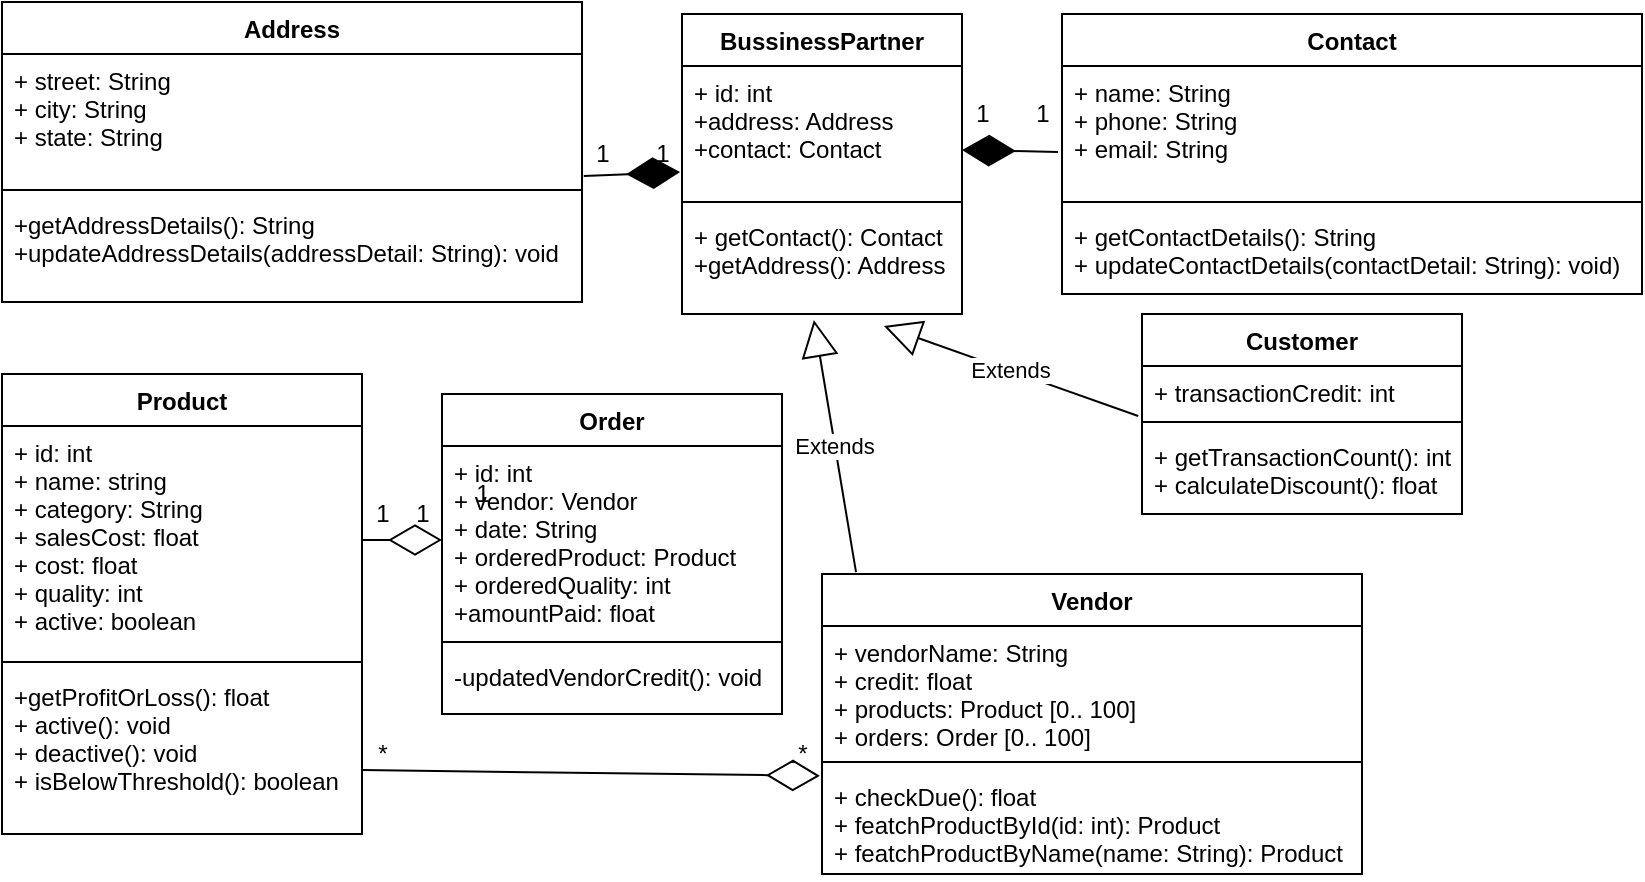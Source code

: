 <mxfile version="13.9.8" type="device"><diagram id="Bh6dqPtz-xiBgD4KNHxQ" name="Page-1"><mxGraphModel dx="1073" dy="463" grid="1" gridSize="10" guides="1" tooltips="1" connect="1" arrows="1" fold="1" page="1" pageScale="1" pageWidth="850" pageHeight="1100" math="0" shadow="0"><root><mxCell id="0"/><mxCell id="1" parent="0"/><mxCell id="uAB6S0E1YF499TWaP7wi-26" value="Address" style="swimlane;fontStyle=1;align=center;verticalAlign=top;childLayout=stackLayout;horizontal=1;startSize=26;horizontalStack=0;resizeParent=1;resizeParentMax=0;resizeLast=0;collapsible=1;marginBottom=0;" vertex="1" parent="1"><mxGeometry x="10" y="44" width="290" height="150" as="geometry"><mxRectangle x="10" y="44" width="80" height="26" as="alternateBounds"/></mxGeometry></mxCell><mxCell id="uAB6S0E1YF499TWaP7wi-27" value="+ street: String&#10;+ city: String&#10;+ state: String" style="text;strokeColor=none;fillColor=none;align=left;verticalAlign=top;spacingLeft=4;spacingRight=4;overflow=hidden;rotatable=0;points=[[0,0.5],[1,0.5]];portConstraint=eastwest;" vertex="1" parent="uAB6S0E1YF499TWaP7wi-26"><mxGeometry y="26" width="290" height="64" as="geometry"/></mxCell><mxCell id="uAB6S0E1YF499TWaP7wi-28" value="" style="line;strokeWidth=1;fillColor=none;align=left;verticalAlign=middle;spacingTop=-1;spacingLeft=3;spacingRight=3;rotatable=0;labelPosition=right;points=[];portConstraint=eastwest;" vertex="1" parent="uAB6S0E1YF499TWaP7wi-26"><mxGeometry y="90" width="290" height="8" as="geometry"/></mxCell><mxCell id="uAB6S0E1YF499TWaP7wi-29" value="+getAddressDetails(): String&#10;+updateAddressDetails(addressDetail: String): void" style="text;strokeColor=none;fillColor=none;align=left;verticalAlign=top;spacingLeft=4;spacingRight=4;overflow=hidden;rotatable=0;points=[[0,0.5],[1,0.5]];portConstraint=eastwest;" vertex="1" parent="uAB6S0E1YF499TWaP7wi-26"><mxGeometry y="98" width="290" height="52" as="geometry"/></mxCell><mxCell id="uAB6S0E1YF499TWaP7wi-30" value="BussinessPartner" style="swimlane;fontStyle=1;align=center;verticalAlign=top;childLayout=stackLayout;horizontal=1;startSize=26;horizontalStack=0;resizeParent=1;resizeParentMax=0;resizeLast=0;collapsible=1;marginBottom=0;" vertex="1" parent="1"><mxGeometry x="350" y="50" width="140" height="150" as="geometry"><mxRectangle x="370" y="50" width="130" height="26" as="alternateBounds"/></mxGeometry></mxCell><mxCell id="uAB6S0E1YF499TWaP7wi-31" value="+ id: int&#10;+address: Address&#10;+contact: Contact" style="text;strokeColor=none;fillColor=none;align=left;verticalAlign=top;spacingLeft=4;spacingRight=4;overflow=hidden;rotatable=0;points=[[0,0.5],[1,0.5]];portConstraint=eastwest;" vertex="1" parent="uAB6S0E1YF499TWaP7wi-30"><mxGeometry y="26" width="140" height="64" as="geometry"/></mxCell><mxCell id="uAB6S0E1YF499TWaP7wi-32" value="" style="line;strokeWidth=1;fillColor=none;align=left;verticalAlign=middle;spacingTop=-1;spacingLeft=3;spacingRight=3;rotatable=0;labelPosition=right;points=[];portConstraint=eastwest;" vertex="1" parent="uAB6S0E1YF499TWaP7wi-30"><mxGeometry y="90" width="140" height="8" as="geometry"/></mxCell><mxCell id="uAB6S0E1YF499TWaP7wi-33" value="+ getContact(): Contact&#10;+getAddress(): Address" style="text;strokeColor=none;fillColor=none;align=left;verticalAlign=top;spacingLeft=4;spacingRight=4;overflow=hidden;rotatable=0;points=[[0,0.5],[1,0.5]];portConstraint=eastwest;" vertex="1" parent="uAB6S0E1YF499TWaP7wi-30"><mxGeometry y="98" width="140" height="52" as="geometry"/></mxCell><mxCell id="uAB6S0E1YF499TWaP7wi-38" value="Product" style="swimlane;fontStyle=1;align=center;verticalAlign=top;childLayout=stackLayout;horizontal=1;startSize=26;horizontalStack=0;resizeParent=1;resizeParentMax=0;resizeLast=0;collapsible=1;marginBottom=0;" vertex="1" parent="1"><mxGeometry x="10" y="230" width="180" height="230" as="geometry"><mxRectangle x="10" y="230" width="80" height="26" as="alternateBounds"/></mxGeometry></mxCell><mxCell id="uAB6S0E1YF499TWaP7wi-39" value="+ id: int&#10;+ name: string&#10;+ category: String&#10;+ salesCost: float&#10;+ cost: float&#10;+ quality: int&#10;+ active: boolean" style="text;strokeColor=none;fillColor=none;align=left;verticalAlign=top;spacingLeft=4;spacingRight=4;overflow=hidden;rotatable=0;points=[[0,0.5],[1,0.5]];portConstraint=eastwest;" vertex="1" parent="uAB6S0E1YF499TWaP7wi-38"><mxGeometry y="26" width="180" height="114" as="geometry"/></mxCell><mxCell id="uAB6S0E1YF499TWaP7wi-40" value="" style="line;strokeWidth=1;fillColor=none;align=left;verticalAlign=middle;spacingTop=-1;spacingLeft=3;spacingRight=3;rotatable=0;labelPosition=right;points=[];portConstraint=eastwest;" vertex="1" parent="uAB6S0E1YF499TWaP7wi-38"><mxGeometry y="140" width="180" height="8" as="geometry"/></mxCell><mxCell id="uAB6S0E1YF499TWaP7wi-41" value="+getProfitOrLoss(): float&#10;+ active(): void&#10;+ deactive(): void&#10;+ isBelowThreshold(): boolean" style="text;strokeColor=none;fillColor=none;align=left;verticalAlign=top;spacingLeft=4;spacingRight=4;overflow=hidden;rotatable=0;points=[[0,0.5],[1,0.5]];portConstraint=eastwest;" vertex="1" parent="uAB6S0E1YF499TWaP7wi-38"><mxGeometry y="148" width="180" height="82" as="geometry"/></mxCell><mxCell id="uAB6S0E1YF499TWaP7wi-42" value="Order" style="swimlane;fontStyle=1;align=center;verticalAlign=top;childLayout=stackLayout;horizontal=1;startSize=26;horizontalStack=0;resizeParent=1;resizeParentMax=0;resizeLast=0;collapsible=1;marginBottom=0;" vertex="1" parent="1"><mxGeometry x="230" y="240" width="170" height="160" as="geometry"><mxRectangle x="230" y="240" width="70" height="26" as="alternateBounds"/></mxGeometry></mxCell><mxCell id="uAB6S0E1YF499TWaP7wi-43" value="+ id: int&#10;+ vendor: Vendor&#10;+ date: String&#10;+ orderedProduct: Product&#10;+ orderedQuality: int&#10;+amountPaid: float " style="text;strokeColor=none;fillColor=none;align=left;verticalAlign=top;spacingLeft=4;spacingRight=4;overflow=hidden;rotatable=0;points=[[0,0.5],[1,0.5]];portConstraint=eastwest;" vertex="1" parent="uAB6S0E1YF499TWaP7wi-42"><mxGeometry y="26" width="170" height="94" as="geometry"/></mxCell><mxCell id="uAB6S0E1YF499TWaP7wi-44" value="" style="line;strokeWidth=1;fillColor=none;align=left;verticalAlign=middle;spacingTop=-1;spacingLeft=3;spacingRight=3;rotatable=0;labelPosition=right;points=[];portConstraint=eastwest;" vertex="1" parent="uAB6S0E1YF499TWaP7wi-42"><mxGeometry y="120" width="170" height="8" as="geometry"/></mxCell><mxCell id="uAB6S0E1YF499TWaP7wi-45" value="-updatedVendorCredit(): void" style="text;strokeColor=none;fillColor=none;align=left;verticalAlign=top;spacingLeft=4;spacingRight=4;overflow=hidden;rotatable=0;points=[[0,0.5],[1,0.5]];portConstraint=eastwest;" vertex="1" parent="uAB6S0E1YF499TWaP7wi-42"><mxGeometry y="128" width="170" height="32" as="geometry"/></mxCell><mxCell id="uAB6S0E1YF499TWaP7wi-46" value="Vendor" style="swimlane;fontStyle=1;align=center;verticalAlign=top;childLayout=stackLayout;horizontal=1;startSize=26;horizontalStack=0;resizeParent=1;resizeParentMax=0;resizeLast=0;collapsible=1;marginBottom=0;" vertex="1" parent="1"><mxGeometry x="420" y="330" width="270" height="150" as="geometry"><mxRectangle x="425" y="410" width="70" height="26" as="alternateBounds"/></mxGeometry></mxCell><mxCell id="uAB6S0E1YF499TWaP7wi-47" value="+ vendorName: String&#10;+ credit: float&#10;+ products: Product [0.. 100]&#10;+ orders: Order [0.. 100]" style="text;strokeColor=none;fillColor=none;align=left;verticalAlign=top;spacingLeft=4;spacingRight=4;overflow=hidden;rotatable=0;points=[[0,0.5],[1,0.5]];portConstraint=eastwest;" vertex="1" parent="uAB6S0E1YF499TWaP7wi-46"><mxGeometry y="26" width="270" height="64" as="geometry"/></mxCell><mxCell id="uAB6S0E1YF499TWaP7wi-48" value="" style="line;strokeWidth=1;fillColor=none;align=left;verticalAlign=middle;spacingTop=-1;spacingLeft=3;spacingRight=3;rotatable=0;labelPosition=right;points=[];portConstraint=eastwest;" vertex="1" parent="uAB6S0E1YF499TWaP7wi-46"><mxGeometry y="90" width="270" height="8" as="geometry"/></mxCell><mxCell id="uAB6S0E1YF499TWaP7wi-49" value="+ checkDue(): float&#10;+ featchProductById(id: int): Product&#10;+ featchProductByName(name: String): Product&#10;" style="text;strokeColor=none;fillColor=none;align=left;verticalAlign=top;spacingLeft=4;spacingRight=4;overflow=hidden;rotatable=0;points=[[0,0.5],[1,0.5]];portConstraint=eastwest;" vertex="1" parent="uAB6S0E1YF499TWaP7wi-46"><mxGeometry y="98" width="270" height="52" as="geometry"/></mxCell><mxCell id="uAB6S0E1YF499TWaP7wi-50" value="Customer" style="swimlane;fontStyle=1;align=center;verticalAlign=top;childLayout=stackLayout;horizontal=1;startSize=26;horizontalStack=0;resizeParent=1;resizeParentMax=0;resizeLast=0;collapsible=1;marginBottom=0;" vertex="1" parent="1"><mxGeometry x="580" y="200" width="160" height="100" as="geometry"><mxRectangle x="620" y="230" width="90" height="26" as="alternateBounds"/></mxGeometry></mxCell><mxCell id="uAB6S0E1YF499TWaP7wi-51" value="+ transactionCredit: int" style="text;strokeColor=none;fillColor=none;align=left;verticalAlign=top;spacingLeft=4;spacingRight=4;overflow=hidden;rotatable=0;points=[[0,0.5],[1,0.5]];portConstraint=eastwest;" vertex="1" parent="uAB6S0E1YF499TWaP7wi-50"><mxGeometry y="26" width="160" height="24" as="geometry"/></mxCell><mxCell id="uAB6S0E1YF499TWaP7wi-52" value="" style="line;strokeWidth=1;fillColor=none;align=left;verticalAlign=middle;spacingTop=-1;spacingLeft=3;spacingRight=3;rotatable=0;labelPosition=right;points=[];portConstraint=eastwest;" vertex="1" parent="uAB6S0E1YF499TWaP7wi-50"><mxGeometry y="50" width="160" height="8" as="geometry"/></mxCell><mxCell id="uAB6S0E1YF499TWaP7wi-53" value="+ getTransactionCount(): int&#10;+ calculateDiscount(): float" style="text;strokeColor=none;fillColor=none;align=left;verticalAlign=top;spacingLeft=4;spacingRight=4;overflow=hidden;rotatable=0;points=[[0,0.5],[1,0.5]];portConstraint=eastwest;" vertex="1" parent="uAB6S0E1YF499TWaP7wi-50"><mxGeometry y="58" width="160" height="42" as="geometry"/></mxCell><mxCell id="uAB6S0E1YF499TWaP7wi-54" value="Contact" style="swimlane;fontStyle=1;align=center;verticalAlign=top;childLayout=stackLayout;horizontal=1;startSize=26;horizontalStack=0;resizeParent=1;resizeParentMax=0;resizeLast=0;collapsible=1;marginBottom=0;" vertex="1" parent="1"><mxGeometry x="540" y="50" width="290" height="140" as="geometry"><mxRectangle x="540" y="50" width="100" height="26" as="alternateBounds"/></mxGeometry></mxCell><mxCell id="uAB6S0E1YF499TWaP7wi-55" value="+ name: String&#10;+ phone: String&#10;+ email: String&#10; &#10;" style="text;strokeColor=none;fillColor=none;align=left;verticalAlign=top;spacingLeft=4;spacingRight=4;overflow=hidden;rotatable=0;points=[[0,0.5],[1,0.5]];portConstraint=eastwest;" vertex="1" parent="uAB6S0E1YF499TWaP7wi-54"><mxGeometry y="26" width="290" height="64" as="geometry"/></mxCell><mxCell id="uAB6S0E1YF499TWaP7wi-56" value="" style="line;strokeWidth=1;fillColor=none;align=left;verticalAlign=middle;spacingTop=-1;spacingLeft=3;spacingRight=3;rotatable=0;labelPosition=right;points=[];portConstraint=eastwest;" vertex="1" parent="uAB6S0E1YF499TWaP7wi-54"><mxGeometry y="90" width="290" height="8" as="geometry"/></mxCell><mxCell id="uAB6S0E1YF499TWaP7wi-57" value="+ getContactDetails(): String&#10;+ updateContactDetails(contactDetail: String): void)" style="text;strokeColor=none;fillColor=none;align=left;verticalAlign=top;spacingLeft=4;spacingRight=4;overflow=hidden;rotatable=0;points=[[0,0.5],[1,0.5]];portConstraint=eastwest;" vertex="1" parent="uAB6S0E1YF499TWaP7wi-54"><mxGeometry y="98" width="290" height="42" as="geometry"/></mxCell><mxCell id="uAB6S0E1YF499TWaP7wi-65" value="" style="endArrow=diamondThin;endFill=1;endSize=24;html=1;fontColor=#000000;exitX=1.003;exitY=0.953;exitDx=0;exitDy=0;exitPerimeter=0;entryX=-0.007;entryY=0.828;entryDx=0;entryDy=0;entryPerimeter=0;" edge="1" parent="1" source="uAB6S0E1YF499TWaP7wi-27" target="uAB6S0E1YF499TWaP7wi-31"><mxGeometry width="160" relative="1" as="geometry"><mxPoint x="330" y="170" as="sourcePoint"/><mxPoint x="480" y="170" as="targetPoint"/></mxGeometry></mxCell><mxCell id="uAB6S0E1YF499TWaP7wi-68" value="" style="endArrow=diamondThin;endFill=1;endSize=24;html=1;fontColor=#000000;entryX=1;entryY=0.656;entryDx=0;entryDy=0;entryPerimeter=0;exitX=-0.007;exitY=0.672;exitDx=0;exitDy=0;exitPerimeter=0;" edge="1" parent="1" source="uAB6S0E1YF499TWaP7wi-55" target="uAB6S0E1YF499TWaP7wi-31"><mxGeometry width="160" relative="1" as="geometry"><mxPoint x="640" y="250" as="sourcePoint"/><mxPoint x="550" y="250" as="targetPoint"/></mxGeometry></mxCell><mxCell id="uAB6S0E1YF499TWaP7wi-69" value="" style="endArrow=diamondThin;endFill=0;endSize=24;html=1;fontColor=#000000;exitX=1;exitY=0.61;exitDx=0;exitDy=0;entryX=-0.004;entryY=0.056;entryDx=0;entryDy=0;entryPerimeter=0;exitPerimeter=0;" edge="1" parent="1" source="uAB6S0E1YF499TWaP7wi-41" target="uAB6S0E1YF499TWaP7wi-49"><mxGeometry width="160" relative="1" as="geometry"><mxPoint x="330" y="206" as="sourcePoint"/><mxPoint x="470" y="420" as="targetPoint"/></mxGeometry></mxCell><mxCell id="uAB6S0E1YF499TWaP7wi-73" value="*" style="text;html=1;align=center;verticalAlign=middle;resizable=0;points=[];autosize=1;fontColor=#000000;" vertex="1" parent="1"><mxGeometry x="190" y="410" width="20" height="20" as="geometry"/></mxCell><mxCell id="uAB6S0E1YF499TWaP7wi-75" value="1" style="text;html=1;align=center;verticalAlign=middle;resizable=0;points=[];autosize=1;fontColor=#000000;" vertex="1" parent="1"><mxGeometry x="300" y="110" width="20" height="20" as="geometry"/></mxCell><mxCell id="uAB6S0E1YF499TWaP7wi-78" value="" style="endArrow=diamondThin;endFill=0;endSize=24;html=1;fontColor=#000000;exitX=1;exitY=0.5;exitDx=0;exitDy=0;entryX=0;entryY=0.5;entryDx=0;entryDy=0;" edge="1" parent="1" source="uAB6S0E1YF499TWaP7wi-39" target="uAB6S0E1YF499TWaP7wi-43"><mxGeometry width="160" relative="1" as="geometry"><mxPoint x="330" y="290" as="sourcePoint"/><mxPoint x="490" y="290" as="targetPoint"/></mxGeometry></mxCell><mxCell id="uAB6S0E1YF499TWaP7wi-79" value="1" style="text;html=1;align=center;verticalAlign=middle;resizable=0;points=[];autosize=1;fontColor=#000000;" vertex="1" parent="1"><mxGeometry x="240" y="280" width="20" height="20" as="geometry"/></mxCell><mxCell id="uAB6S0E1YF499TWaP7wi-82" value="1" style="text;html=1;align=center;verticalAlign=middle;resizable=0;points=[];autosize=1;fontColor=#000000;" vertex="1" parent="1"><mxGeometry x="190" y="290" width="20" height="20" as="geometry"/></mxCell><mxCell id="uAB6S0E1YF499TWaP7wi-83" value="Extends" style="endArrow=block;endSize=16;endFill=0;html=1;fontColor=#000000;entryX=0.721;entryY=1.115;entryDx=0;entryDy=0;entryPerimeter=0;exitX=-0.012;exitY=1.042;exitDx=0;exitDy=0;exitPerimeter=0;" edge="1" parent="1" source="uAB6S0E1YF499TWaP7wi-51" target="uAB6S0E1YF499TWaP7wi-33"><mxGeometry width="160" relative="1" as="geometry"><mxPoint x="720" y="290" as="sourcePoint"/><mxPoint x="659" y="190" as="targetPoint"/></mxGeometry></mxCell><mxCell id="uAB6S0E1YF499TWaP7wi-84" value="Extends" style="endArrow=block;endSize=16;endFill=0;html=1;fontColor=#000000;exitX=0.063;exitY=-0.006;exitDx=0;exitDy=0;exitPerimeter=0;entryX=0.471;entryY=1.058;entryDx=0;entryDy=0;entryPerimeter=0;" edge="1" parent="1" source="uAB6S0E1YF499TWaP7wi-46" target="uAB6S0E1YF499TWaP7wi-33"><mxGeometry width="160" relative="1" as="geometry"><mxPoint x="450" y="290" as="sourcePoint"/><mxPoint x="530" y="190" as="targetPoint"/></mxGeometry></mxCell><mxCell id="uAB6S0E1YF499TWaP7wi-86" value="*" style="text;html=1;align=center;verticalAlign=middle;resizable=0;points=[];autosize=1;fontColor=#000000;" vertex="1" parent="1"><mxGeometry x="400" y="410" width="20" height="20" as="geometry"/></mxCell><mxCell id="uAB6S0E1YF499TWaP7wi-90" value="1" style="text;html=1;align=center;verticalAlign=middle;resizable=0;points=[];autosize=1;fontColor=#000000;" vertex="1" parent="1"><mxGeometry x="330" y="110" width="20" height="20" as="geometry"/></mxCell><mxCell id="uAB6S0E1YF499TWaP7wi-91" value="1" style="text;html=1;align=center;verticalAlign=middle;resizable=0;points=[];autosize=1;fontColor=#000000;" vertex="1" parent="1"><mxGeometry x="490" y="90" width="20" height="20" as="geometry"/></mxCell><mxCell id="uAB6S0E1YF499TWaP7wi-92" value="1" style="text;html=1;align=center;verticalAlign=middle;resizable=0;points=[];autosize=1;fontColor=#000000;" vertex="1" parent="1"><mxGeometry x="520" y="90" width="20" height="20" as="geometry"/></mxCell><mxCell id="uAB6S0E1YF499TWaP7wi-93" value="1" style="text;html=1;align=center;verticalAlign=middle;resizable=0;points=[];autosize=1;fontColor=#000000;" vertex="1" parent="1"><mxGeometry x="210" y="290" width="20" height="20" as="geometry"/></mxCell></root></mxGraphModel></diagram></mxfile>